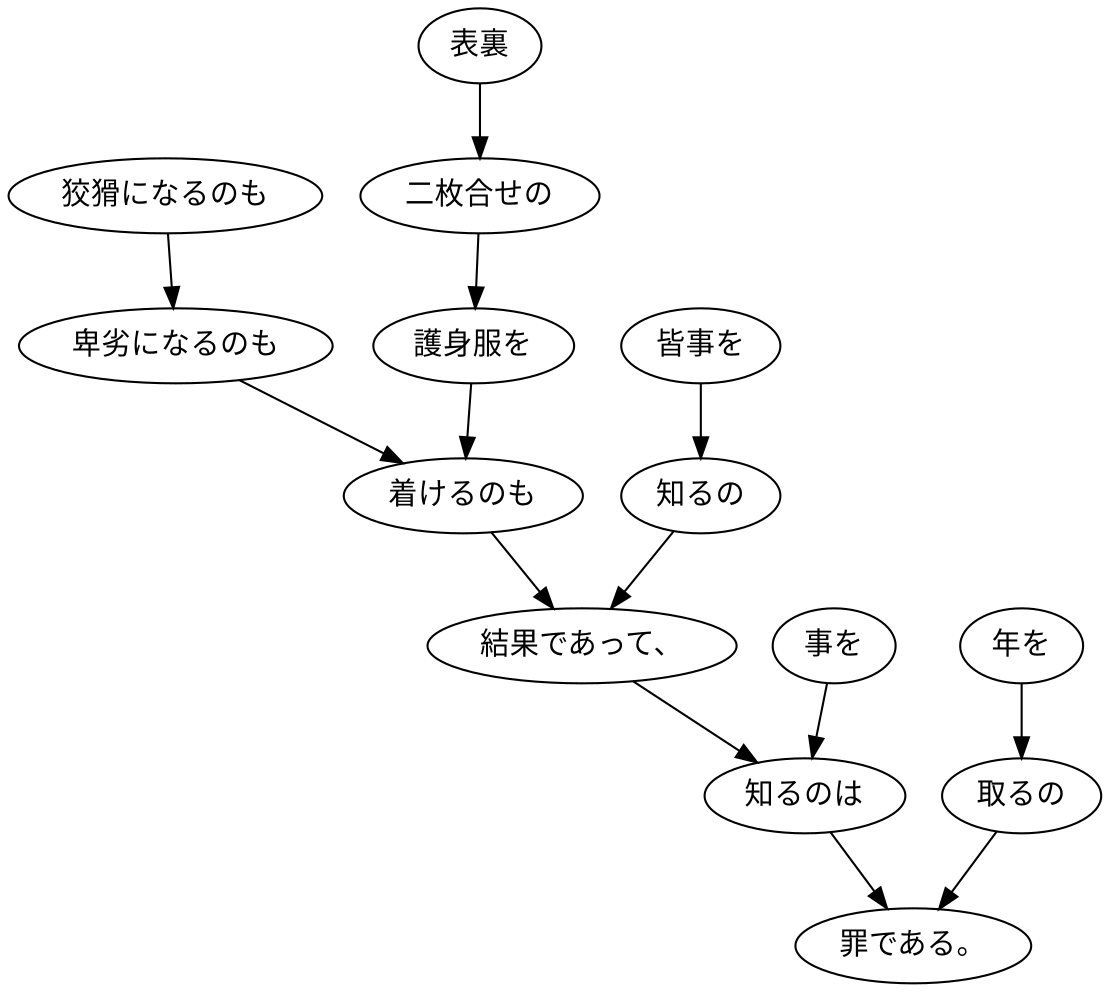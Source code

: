 digraph graph3074 {
	node0 [label="狡猾になるのも"];
	node1 [label="卑劣になるのも"];
	node2 [label="表裏"];
	node3 [label="二枚合せの"];
	node4 [label="護身服を"];
	node5 [label="着けるのも"];
	node6 [label="皆事を"];
	node7 [label="知るの"];
	node8 [label="結果であって、"];
	node9 [label="事を"];
	node10 [label="知るのは"];
	node11 [label="年を"];
	node12 [label="取るの"];
	node13 [label="罪である。"];
	node0 -> node1;
	node1 -> node5;
	node2 -> node3;
	node3 -> node4;
	node4 -> node5;
	node5 -> node8;
	node6 -> node7;
	node7 -> node8;
	node8 -> node10;
	node9 -> node10;
	node10 -> node13;
	node11 -> node12;
	node12 -> node13;
}
